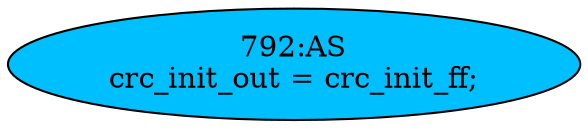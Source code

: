 strict digraph "" {
	node [label="\N"];
	"792:AS"	 [ast="<pyverilog.vparser.ast.Assign object at 0x7f01261e8650>",
		def_var="['crc_init_out']",
		fillcolor=deepskyblue,
		label="792:AS
crc_init_out = crc_init_ff;",
		statements="[]",
		style=filled,
		typ=Assign,
		use_var="['crc_init_ff']"];
}
